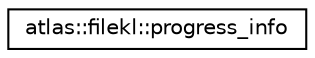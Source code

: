 digraph "Graphical Class Hierarchy"
{
  edge [fontname="Helvetica",fontsize="10",labelfontname="Helvetica",labelfontsize="10"];
  node [fontname="Helvetica",fontsize="10",shape=record];
  rankdir="LR";
  Node1 [label="atlas::filekl::progress_info",height=0.2,width=0.4,color="black", fillcolor="white", style="filled",URL="$classatlas_1_1filekl_1_1progress__info.html"];
}
